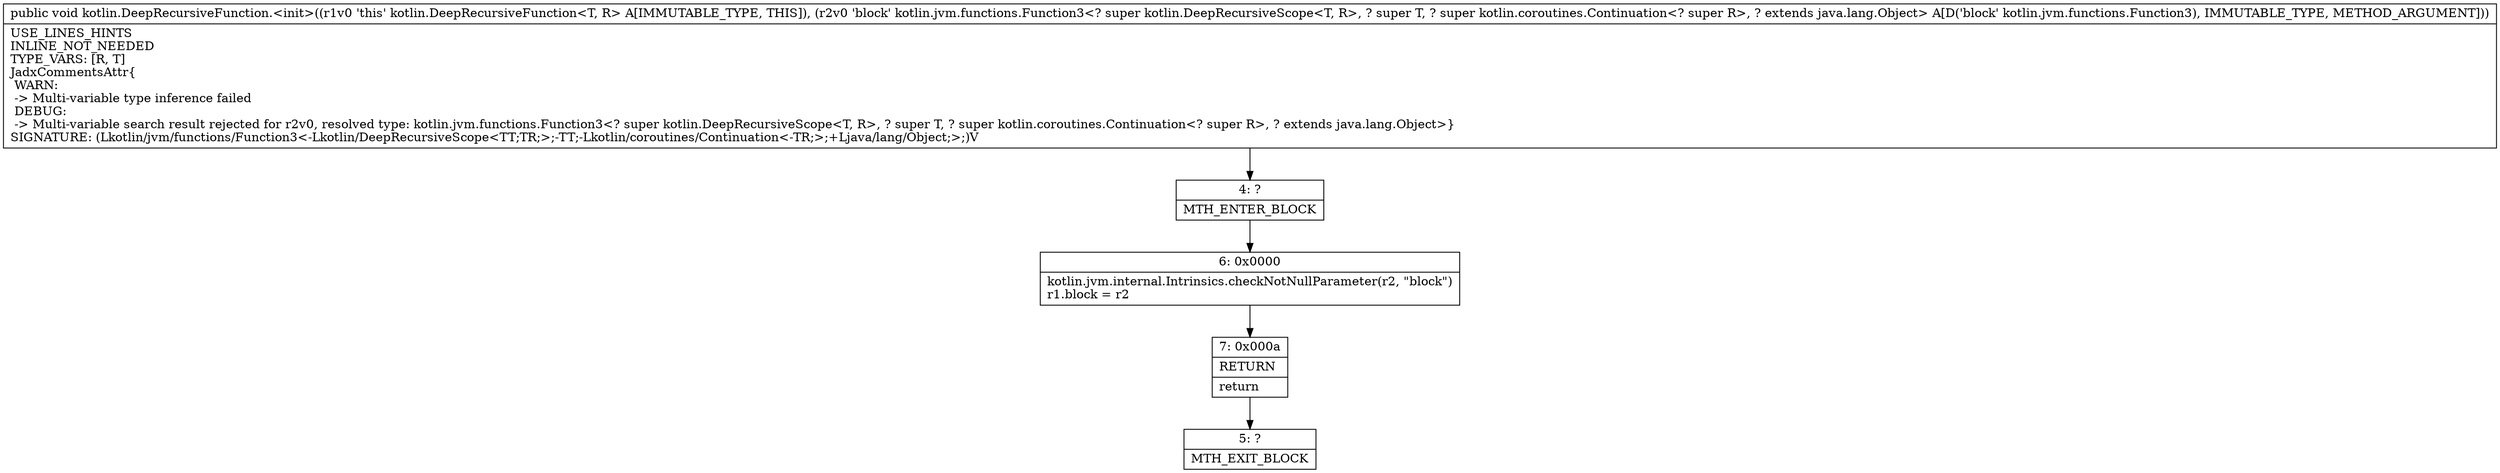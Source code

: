 digraph "CFG forkotlin.DeepRecursiveFunction.\<init\>(Lkotlin\/jvm\/functions\/Function3;)V" {
Node_4 [shape=record,label="{4\:\ ?|MTH_ENTER_BLOCK\l}"];
Node_6 [shape=record,label="{6\:\ 0x0000|kotlin.jvm.internal.Intrinsics.checkNotNullParameter(r2, \"block\")\lr1.block = r2\l}"];
Node_7 [shape=record,label="{7\:\ 0x000a|RETURN\l|return\l}"];
Node_5 [shape=record,label="{5\:\ ?|MTH_EXIT_BLOCK\l}"];
MethodNode[shape=record,label="{public void kotlin.DeepRecursiveFunction.\<init\>((r1v0 'this' kotlin.DeepRecursiveFunction\<T, R\> A[IMMUTABLE_TYPE, THIS]), (r2v0 'block' kotlin.jvm.functions.Function3\<? super kotlin.DeepRecursiveScope\<T, R\>, ? super T, ? super kotlin.coroutines.Continuation\<? super R\>, ? extends java.lang.Object\> A[D('block' kotlin.jvm.functions.Function3), IMMUTABLE_TYPE, METHOD_ARGUMENT]))  | USE_LINES_HINTS\lINLINE_NOT_NEEDED\lTYPE_VARS: [R, T]\lJadxCommentsAttr\{\l WARN: \l \-\> Multi\-variable type inference failed\l DEBUG: \l \-\> Multi\-variable search result rejected for r2v0, resolved type: kotlin.jvm.functions.Function3\<? super kotlin.DeepRecursiveScope\<T, R\>, ? super T, ? super kotlin.coroutines.Continuation\<? super R\>, ? extends java.lang.Object\>\}\lSIGNATURE: (Lkotlin\/jvm\/functions\/Function3\<\-Lkotlin\/DeepRecursiveScope\<TT;TR;\>;\-TT;\-Lkotlin\/coroutines\/Continuation\<\-TR;\>;+Ljava\/lang\/Object;\>;)V\l}"];
MethodNode -> Node_4;Node_4 -> Node_6;
Node_6 -> Node_7;
Node_7 -> Node_5;
}


